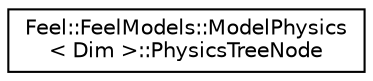 digraph "Graphical Class Hierarchy"
{
 // LATEX_PDF_SIZE
  edge [fontname="Helvetica",fontsize="10",labelfontname="Helvetica",labelfontsize="10"];
  node [fontname="Helvetica",fontsize="10",shape=record];
  rankdir="LR";
  Node0 [label="Feel::FeelModels::ModelPhysics\l\< Dim \>::PhysicsTreeNode",height=0.2,width=0.4,color="black", fillcolor="white", style="filled",URL="$structFeel_1_1FeelModels_1_1ModelPhysics_1_1PhysicsTreeNode.html",tooltip=" "];
}
